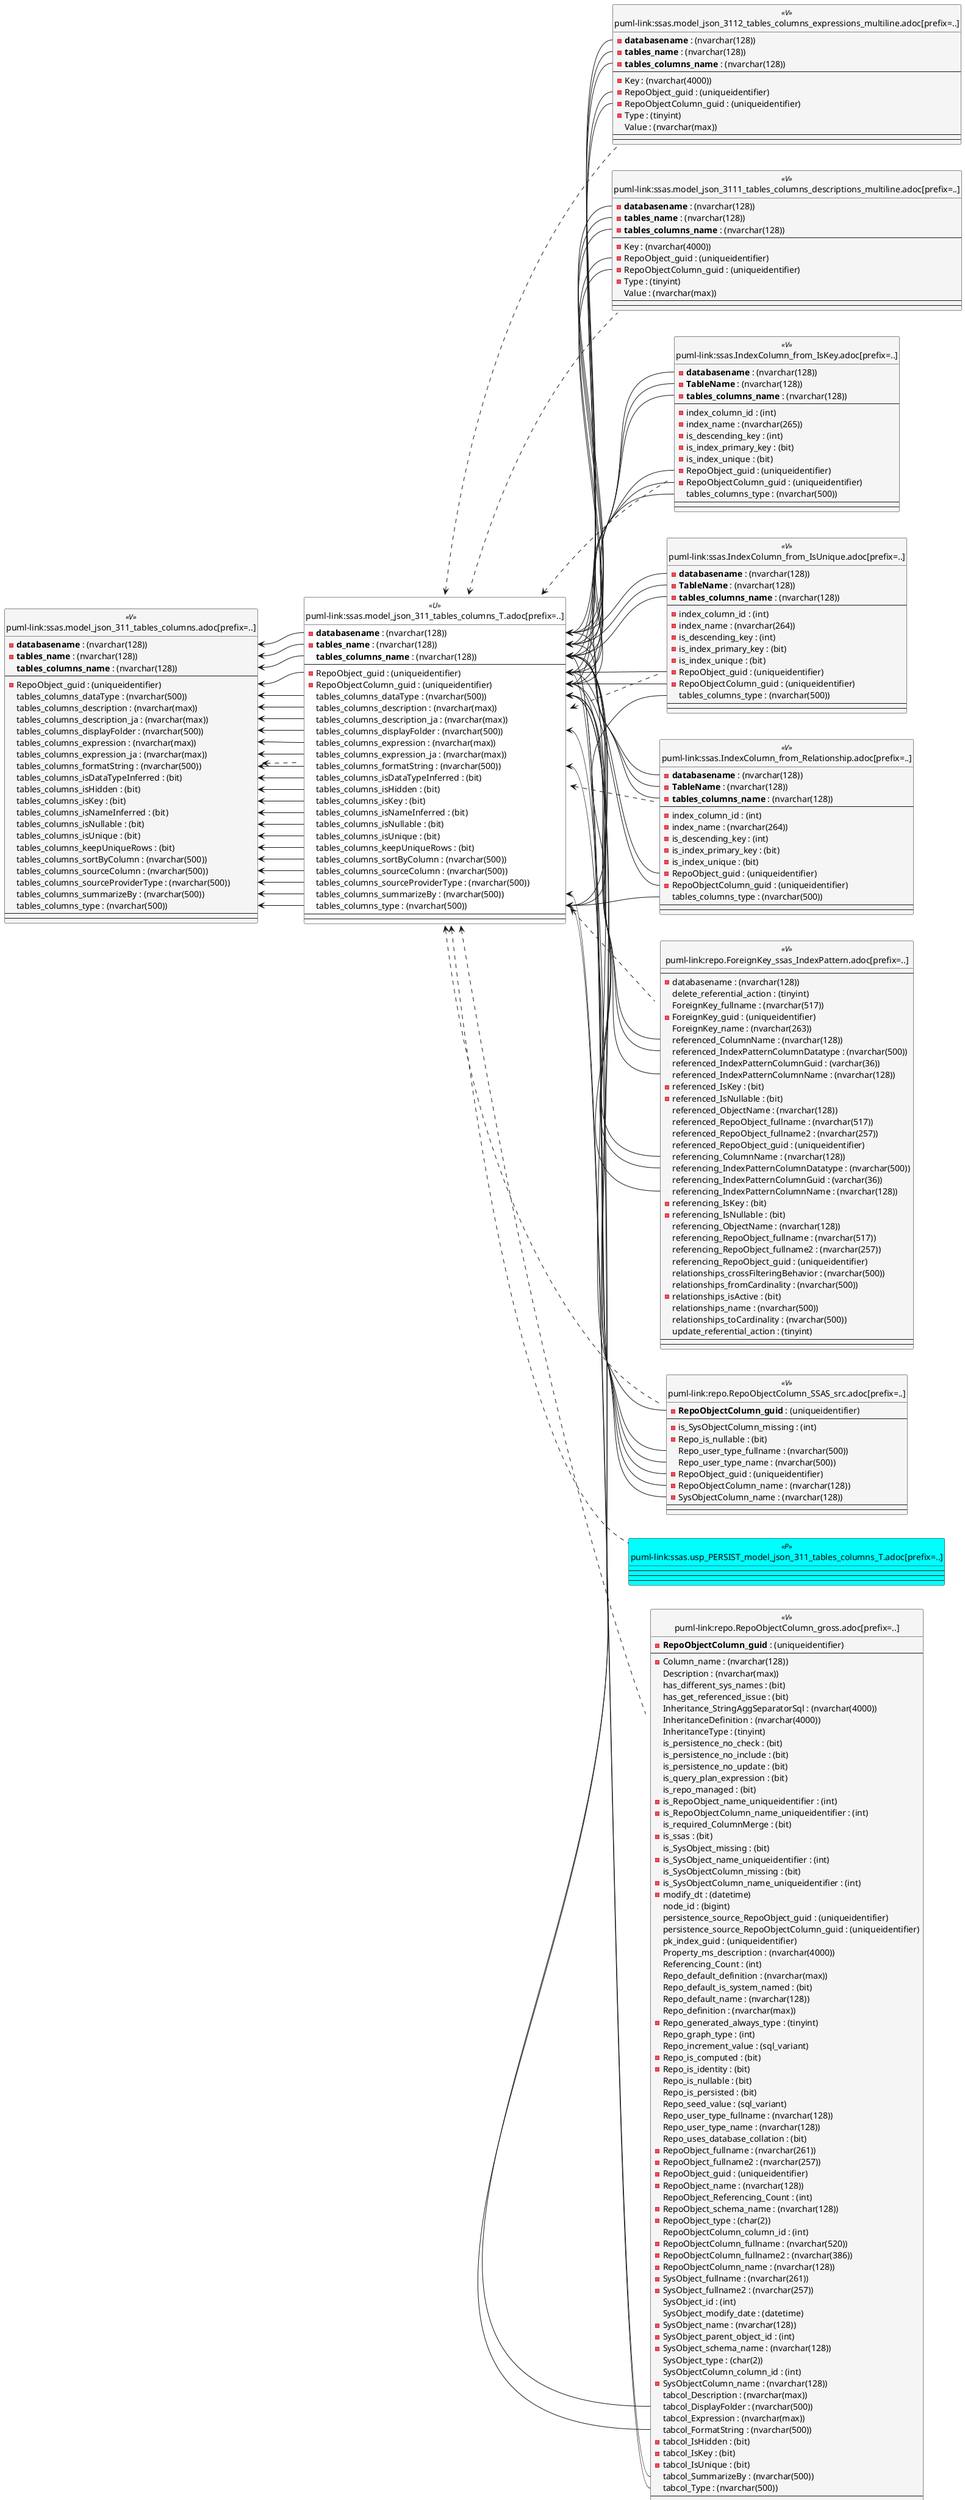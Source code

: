 @startuml
left to right direction
'top to bottom direction
hide circle
'avoide "." issues:
set namespaceSeparator none


skinparam class {
  BackgroundColor White
  BackgroundColor<<FN>> Yellow
  BackgroundColor<<FS>> Yellow
  BackgroundColor<<FT>> LightGray
  BackgroundColor<<IF>> Yellow
  BackgroundColor<<IS>> Yellow
  BackgroundColor<<P>> Aqua
  BackgroundColor<<PC>> Aqua
  BackgroundColor<<SN>> Yellow
  BackgroundColor<<SO>> SlateBlue
  BackgroundColor<<TF>> LightGray
  BackgroundColor<<TR>> Tomato
  BackgroundColor<<U>> White
  BackgroundColor<<V>> WhiteSmoke
  BackgroundColor<<X>> Aqua
}


entity "puml-link:repo.ForeignKey_ssas_IndexPattern.adoc[prefix=..]" as repo.ForeignKey_ssas_IndexPattern << V >> {
  --
  - databasename : (nvarchar(128))
  delete_referential_action : (tinyint)
  ForeignKey_fullname : (nvarchar(517))
  - ForeignKey_guid : (uniqueidentifier)
  ForeignKey_name : (nvarchar(263))
  referenced_ColumnName : (nvarchar(128))
  referenced_IndexPatternColumnDatatype : (nvarchar(500))
  referenced_IndexPatternColumnGuid : (varchar(36))
  referenced_IndexPatternColumnName : (nvarchar(128))
  - referenced_IsKey : (bit)
  - referenced_IsNullable : (bit)
  referenced_ObjectName : (nvarchar(128))
  referenced_RepoObject_fullname : (nvarchar(517))
  referenced_RepoObject_fullname2 : (nvarchar(257))
  referenced_RepoObject_guid : (uniqueidentifier)
  referencing_ColumnName : (nvarchar(128))
  referencing_IndexPatternColumnDatatype : (nvarchar(500))
  referencing_IndexPatternColumnGuid : (varchar(36))
  referencing_IndexPatternColumnName : (nvarchar(128))
  - referencing_IsKey : (bit)
  - referencing_IsNullable : (bit)
  referencing_ObjectName : (nvarchar(128))
  referencing_RepoObject_fullname : (nvarchar(517))
  referencing_RepoObject_fullname2 : (nvarchar(257))
  referencing_RepoObject_guid : (uniqueidentifier)
  relationships_crossFilteringBehavior : (nvarchar(500))
  relationships_fromCardinality : (nvarchar(500))
  - relationships_isActive : (bit)
  relationships_name : (nvarchar(500))
  relationships_toCardinality : (nvarchar(500))
  update_referential_action : (tinyint)
  --
  --
}

entity "puml-link:repo.RepoObjectColumn_gross.adoc[prefix=..]" as repo.RepoObjectColumn_gross << V >> {
  - **RepoObjectColumn_guid** : (uniqueidentifier)
  --
  - Column_name : (nvarchar(128))
  Description : (nvarchar(max))
  has_different_sys_names : (bit)
  has_get_referenced_issue : (bit)
  Inheritance_StringAggSeparatorSql : (nvarchar(4000))
  InheritanceDefinition : (nvarchar(4000))
  InheritanceType : (tinyint)
  is_persistence_no_check : (bit)
  is_persistence_no_include : (bit)
  is_persistence_no_update : (bit)
  is_query_plan_expression : (bit)
  is_repo_managed : (bit)
  - is_RepoObject_name_uniqueidentifier : (int)
  - is_RepoObjectColumn_name_uniqueidentifier : (int)
  is_required_ColumnMerge : (bit)
  - is_ssas : (bit)
  is_SysObject_missing : (bit)
  - is_SysObject_name_uniqueidentifier : (int)
  is_SysObjectColumn_missing : (bit)
  - is_SysObjectColumn_name_uniqueidentifier : (int)
  - modify_dt : (datetime)
  node_id : (bigint)
  persistence_source_RepoObject_guid : (uniqueidentifier)
  persistence_source_RepoObjectColumn_guid : (uniqueidentifier)
  pk_index_guid : (uniqueidentifier)
  Property_ms_description : (nvarchar(4000))
  Referencing_Count : (int)
  Repo_default_definition : (nvarchar(max))
  Repo_default_is_system_named : (bit)
  Repo_default_name : (nvarchar(128))
  Repo_definition : (nvarchar(max))
  - Repo_generated_always_type : (tinyint)
  Repo_graph_type : (int)
  Repo_increment_value : (sql_variant)
  - Repo_is_computed : (bit)
  - Repo_is_identity : (bit)
  Repo_is_nullable : (bit)
  Repo_is_persisted : (bit)
  Repo_seed_value : (sql_variant)
  Repo_user_type_fullname : (nvarchar(128))
  Repo_user_type_name : (nvarchar(128))
  Repo_uses_database_collation : (bit)
  - RepoObject_fullname : (nvarchar(261))
  - RepoObject_fullname2 : (nvarchar(257))
  - RepoObject_guid : (uniqueidentifier)
  - RepoObject_name : (nvarchar(128))
  RepoObject_Referencing_Count : (int)
  - RepoObject_schema_name : (nvarchar(128))
  - RepoObject_type : (char(2))
  RepoObjectColumn_column_id : (int)
  - RepoObjectColumn_fullname : (nvarchar(520))
  - RepoObjectColumn_fullname2 : (nvarchar(386))
  - RepoObjectColumn_name : (nvarchar(128))
  - SysObject_fullname : (nvarchar(261))
  - SysObject_fullname2 : (nvarchar(257))
  SysObject_id : (int)
  SysObject_modify_date : (datetime)
  - SysObject_name : (nvarchar(128))
  - SysObject_parent_object_id : (int)
  - SysObject_schema_name : (nvarchar(128))
  SysObject_type : (char(2))
  SysObjectColumn_column_id : (int)
  - SysObjectColumn_name : (nvarchar(128))
  tabcol_Description : (nvarchar(max))
  tabcol_DisplayFolder : (nvarchar(500))
  tabcol_Expression : (nvarchar(max))
  tabcol_FormatString : (nvarchar(500))
  - tabcol_IsHidden : (bit)
  - tabcol_IsKey : (bit)
  - tabcol_IsUnique : (bit)
  tabcol_SummarizeBy : (nvarchar(500))
  tabcol_Type : (nvarchar(500))
  --
  --
}

entity "puml-link:repo.RepoObjectColumn_SSAS_src.adoc[prefix=..]" as repo.RepoObjectColumn_SSAS_src << V >> {
  - **RepoObjectColumn_guid** : (uniqueidentifier)
  --
  - is_SysObjectColumn_missing : (int)
  - Repo_is_nullable : (bit)
  Repo_user_type_fullname : (nvarchar(500))
  Repo_user_type_name : (nvarchar(500))
  - RepoObject_guid : (uniqueidentifier)
  - RepoObjectColumn_name : (nvarchar(128))
  - SysObjectColumn_name : (nvarchar(128))
  --
  --
}

entity "puml-link:ssas.IndexColumn_from_IsKey.adoc[prefix=..]" as ssas.IndexColumn_from_IsKey << V >> {
  - **databasename** : (nvarchar(128))
  - **TableName** : (nvarchar(128))
  - **tables_columns_name** : (nvarchar(128))
  --
  - index_column_id : (int)
  - index_name : (nvarchar(265))
  - is_descending_key : (int)
  - is_index_primary_key : (bit)
  - is_index_unique : (bit)
  - RepoObject_guid : (uniqueidentifier)
  - RepoObjectColumn_guid : (uniqueidentifier)
  tables_columns_type : (nvarchar(500))
  --
  --
}

entity "puml-link:ssas.IndexColumn_from_IsUnique.adoc[prefix=..]" as ssas.IndexColumn_from_IsUnique << V >> {
  - **databasename** : (nvarchar(128))
  - **TableName** : (nvarchar(128))
  - **tables_columns_name** : (nvarchar(128))
  --
  - index_column_id : (int)
  - index_name : (nvarchar(264))
  - is_descending_key : (int)
  - is_index_primary_key : (bit)
  - is_index_unique : (bit)
  - RepoObject_guid : (uniqueidentifier)
  - RepoObjectColumn_guid : (uniqueidentifier)
  tables_columns_type : (nvarchar(500))
  --
  --
}

entity "puml-link:ssas.IndexColumn_from_Relationship.adoc[prefix=..]" as ssas.IndexColumn_from_Relationship << V >> {
  - **databasename** : (nvarchar(128))
  - **TableName** : (nvarchar(128))
  - **tables_columns_name** : (nvarchar(128))
  --
  - index_column_id : (int)
  - index_name : (nvarchar(264))
  - is_descending_key : (int)
  - is_index_primary_key : (bit)
  - is_index_unique : (bit)
  - RepoObject_guid : (uniqueidentifier)
  - RepoObjectColumn_guid : (uniqueidentifier)
  tables_columns_type : (nvarchar(500))
  --
  --
}

entity "puml-link:ssas.model_json_311_tables_columns.adoc[prefix=..]" as ssas.model_json_311_tables_columns << V >> {
  - **databasename** : (nvarchar(128))
  - **tables_name** : (nvarchar(128))
  **tables_columns_name** : (nvarchar(128))
  --
  - RepoObject_guid : (uniqueidentifier)
  tables_columns_dataType : (nvarchar(500))
  tables_columns_description : (nvarchar(max))
  tables_columns_description_ja : (nvarchar(max))
  tables_columns_displayFolder : (nvarchar(500))
  tables_columns_expression : (nvarchar(max))
  tables_columns_expression_ja : (nvarchar(max))
  tables_columns_formatString : (nvarchar(500))
  tables_columns_isDataTypeInferred : (bit)
  tables_columns_isHidden : (bit)
  tables_columns_isKey : (bit)
  tables_columns_isNameInferred : (bit)
  tables_columns_isNullable : (bit)
  tables_columns_isUnique : (bit)
  tables_columns_keepUniqueRows : (bit)
  tables_columns_sortByColumn : (nvarchar(500))
  tables_columns_sourceColumn : (nvarchar(500))
  tables_columns_sourceProviderType : (nvarchar(500))
  tables_columns_summarizeBy : (nvarchar(500))
  tables_columns_type : (nvarchar(500))
  --
  --
}

entity "puml-link:ssas.model_json_311_tables_columns_T.adoc[prefix=..]" as ssas.model_json_311_tables_columns_T << U >> {
  - **databasename** : (nvarchar(128))
  - **tables_name** : (nvarchar(128))
  **tables_columns_name** : (nvarchar(128))
  --
  - RepoObject_guid : (uniqueidentifier)
  - RepoObjectColumn_guid : (uniqueidentifier)
  tables_columns_dataType : (nvarchar(500))
  tables_columns_description : (nvarchar(max))
  tables_columns_description_ja : (nvarchar(max))
  tables_columns_displayFolder : (nvarchar(500))
  tables_columns_expression : (nvarchar(max))
  tables_columns_expression_ja : (nvarchar(max))
  tables_columns_formatString : (nvarchar(500))
  tables_columns_isDataTypeInferred : (bit)
  tables_columns_isHidden : (bit)
  tables_columns_isKey : (bit)
  tables_columns_isNameInferred : (bit)
  tables_columns_isNullable : (bit)
  tables_columns_isUnique : (bit)
  tables_columns_keepUniqueRows : (bit)
  tables_columns_sortByColumn : (nvarchar(500))
  tables_columns_sourceColumn : (nvarchar(500))
  tables_columns_sourceProviderType : (nvarchar(500))
  tables_columns_summarizeBy : (nvarchar(500))
  tables_columns_type : (nvarchar(500))
  --
  --
}

entity "puml-link:ssas.model_json_3111_tables_columns_descriptions_multiline.adoc[prefix=..]" as ssas.model_json_3111_tables_columns_descriptions_multiline << V >> {
  - **databasename** : (nvarchar(128))
  - **tables_name** : (nvarchar(128))
  - **tables_columns_name** : (nvarchar(128))
  --
  - Key : (nvarchar(4000))
  - RepoObject_guid : (uniqueidentifier)
  - RepoObjectColumn_guid : (uniqueidentifier)
  - Type : (tinyint)
  Value : (nvarchar(max))
  --
  --
}

entity "puml-link:ssas.model_json_3112_tables_columns_expressions_multiline.adoc[prefix=..]" as ssas.model_json_3112_tables_columns_expressions_multiline << V >> {
  - **databasename** : (nvarchar(128))
  - **tables_name** : (nvarchar(128))
  - **tables_columns_name** : (nvarchar(128))
  --
  - Key : (nvarchar(4000))
  - RepoObject_guid : (uniqueidentifier)
  - RepoObjectColumn_guid : (uniqueidentifier)
  - Type : (tinyint)
  Value : (nvarchar(max))
  --
  --
}

entity "puml-link:ssas.usp_PERSIST_model_json_311_tables_columns_T.adoc[prefix=..]" as ssas.usp_PERSIST_model_json_311_tables_columns_T << P >> {
  --
  --
  --
}

ssas.model_json_311_tables_columns <.. ssas.model_json_311_tables_columns_T
ssas.model_json_311_tables_columns_T <.. repo.ForeignKey_ssas_IndexPattern
ssas.model_json_311_tables_columns_T <.. ssas.usp_PERSIST_model_json_311_tables_columns_T
ssas.model_json_311_tables_columns_T <.. ssas.IndexColumn_from_IsKey
ssas.model_json_311_tables_columns_T <.. ssas.model_json_3111_tables_columns_descriptions_multiline
ssas.model_json_311_tables_columns_T <.. ssas.IndexColumn_from_Relationship
ssas.model_json_311_tables_columns_T <.. ssas.IndexColumn_from_IsUnique
ssas.model_json_311_tables_columns_T <.. repo.RepoObjectColumn_SSAS_src
ssas.model_json_311_tables_columns_T <.. repo.RepoObjectColumn_gross
ssas.model_json_311_tables_columns_T <.. ssas.model_json_3112_tables_columns_expressions_multiline
ssas.model_json_311_tables_columns::databasename <-- ssas.model_json_311_tables_columns_T::databasename
ssas.model_json_311_tables_columns::RepoObject_guid <-- ssas.model_json_311_tables_columns_T::RepoObject_guid
ssas.model_json_311_tables_columns::tables_columns_dataType <-- ssas.model_json_311_tables_columns_T::tables_columns_dataType
ssas.model_json_311_tables_columns::tables_columns_description <-- ssas.model_json_311_tables_columns_T::tables_columns_description
ssas.model_json_311_tables_columns::tables_columns_description_ja <-- ssas.model_json_311_tables_columns_T::tables_columns_description_ja
ssas.model_json_311_tables_columns::tables_columns_displayFolder <-- ssas.model_json_311_tables_columns_T::tables_columns_displayFolder
ssas.model_json_311_tables_columns::tables_columns_expression <-- ssas.model_json_311_tables_columns_T::tables_columns_expression
ssas.model_json_311_tables_columns::tables_columns_expression_ja <-- ssas.model_json_311_tables_columns_T::tables_columns_expression_ja
ssas.model_json_311_tables_columns::tables_columns_formatString <-- ssas.model_json_311_tables_columns_T::tables_columns_formatString
ssas.model_json_311_tables_columns::tables_columns_isDataTypeInferred <-- ssas.model_json_311_tables_columns_T::tables_columns_isDataTypeInferred
ssas.model_json_311_tables_columns::tables_columns_isHidden <-- ssas.model_json_311_tables_columns_T::tables_columns_isHidden
ssas.model_json_311_tables_columns::tables_columns_isKey <-- ssas.model_json_311_tables_columns_T::tables_columns_isKey
ssas.model_json_311_tables_columns::tables_columns_isNameInferred <-- ssas.model_json_311_tables_columns_T::tables_columns_isNameInferred
ssas.model_json_311_tables_columns::tables_columns_isNullable <-- ssas.model_json_311_tables_columns_T::tables_columns_isNullable
ssas.model_json_311_tables_columns::tables_columns_isUnique <-- ssas.model_json_311_tables_columns_T::tables_columns_isUnique
ssas.model_json_311_tables_columns::tables_columns_keepUniqueRows <-- ssas.model_json_311_tables_columns_T::tables_columns_keepUniqueRows
ssas.model_json_311_tables_columns::tables_columns_name <-- ssas.model_json_311_tables_columns_T::tables_columns_name
ssas.model_json_311_tables_columns::tables_columns_sortByColumn <-- ssas.model_json_311_tables_columns_T::tables_columns_sortByColumn
ssas.model_json_311_tables_columns::tables_columns_sourceColumn <-- ssas.model_json_311_tables_columns_T::tables_columns_sourceColumn
ssas.model_json_311_tables_columns::tables_columns_sourceProviderType <-- ssas.model_json_311_tables_columns_T::tables_columns_sourceProviderType
ssas.model_json_311_tables_columns::tables_columns_summarizeBy <-- ssas.model_json_311_tables_columns_T::tables_columns_summarizeBy
ssas.model_json_311_tables_columns::tables_columns_type <-- ssas.model_json_311_tables_columns_T::tables_columns_type
ssas.model_json_311_tables_columns::tables_name <-- ssas.model_json_311_tables_columns_T::tables_name
ssas.model_json_311_tables_columns_T::databasename <-- ssas.IndexColumn_from_IsUnique::databasename
ssas.model_json_311_tables_columns_T::databasename <-- ssas.IndexColumn_from_Relationship::databasename
ssas.model_json_311_tables_columns_T::databasename <-- ssas.IndexColumn_from_IsKey::databasename
ssas.model_json_311_tables_columns_T::databasename <-- ssas.model_json_3111_tables_columns_descriptions_multiline::databasename
ssas.model_json_311_tables_columns_T::databasename <-- ssas.model_json_3112_tables_columns_expressions_multiline::databasename
ssas.model_json_311_tables_columns_T::RepoObject_guid <-- repo.RepoObjectColumn_SSAS_src::RepoObject_guid
ssas.model_json_311_tables_columns_T::RepoObject_guid <-- ssas.IndexColumn_from_IsUnique::RepoObject_guid
ssas.model_json_311_tables_columns_T::RepoObject_guid <-- ssas.IndexColumn_from_Relationship::RepoObject_guid
ssas.model_json_311_tables_columns_T::RepoObject_guid <-- ssas.IndexColumn_from_IsKey::RepoObject_guid
ssas.model_json_311_tables_columns_T::RepoObject_guid <-- ssas.model_json_3111_tables_columns_descriptions_multiline::RepoObject_guid
ssas.model_json_311_tables_columns_T::RepoObject_guid <-- ssas.model_json_3112_tables_columns_expressions_multiline::RepoObject_guid
ssas.model_json_311_tables_columns_T::RepoObjectColumn_guid <-- repo.RepoObjectColumn_SSAS_src::RepoObjectColumn_guid
ssas.model_json_311_tables_columns_T::RepoObjectColumn_guid <-- ssas.IndexColumn_from_IsUnique::RepoObjectColumn_guid
ssas.model_json_311_tables_columns_T::RepoObjectColumn_guid <-- ssas.IndexColumn_from_Relationship::RepoObjectColumn_guid
ssas.model_json_311_tables_columns_T::RepoObjectColumn_guid <-- ssas.IndexColumn_from_IsKey::RepoObjectColumn_guid
ssas.model_json_311_tables_columns_T::RepoObjectColumn_guid <-- ssas.model_json_3111_tables_columns_descriptions_multiline::RepoObjectColumn_guid
ssas.model_json_311_tables_columns_T::RepoObjectColumn_guid <-- ssas.model_json_3112_tables_columns_expressions_multiline::RepoObjectColumn_guid
ssas.model_json_311_tables_columns_T::tables_columns_dataType <-- repo.RepoObjectColumn_SSAS_src::Repo_user_type_name
ssas.model_json_311_tables_columns_T::tables_columns_dataType <-- repo.RepoObjectColumn_SSAS_src::Repo_user_type_fullname
ssas.model_json_311_tables_columns_T::tables_columns_dataType <-- repo.ForeignKey_ssas_IndexPattern::referenced_IndexPatternColumnDatatype
ssas.model_json_311_tables_columns_T::tables_columns_dataType <-- repo.ForeignKey_ssas_IndexPattern::referencing_IndexPatternColumnDatatype
ssas.model_json_311_tables_columns_T::tables_columns_displayFolder <-- repo.RepoObjectColumn_gross::tabcol_DisplayFolder
ssas.model_json_311_tables_columns_T::tables_columns_formatString <-- repo.RepoObjectColumn_gross::tabcol_FormatString
ssas.model_json_311_tables_columns_T::tables_columns_name <-- repo.RepoObjectColumn_SSAS_src::RepoObjectColumn_name
ssas.model_json_311_tables_columns_T::tables_columns_name <-- repo.RepoObjectColumn_SSAS_src::SysObjectColumn_name
ssas.model_json_311_tables_columns_T::tables_columns_name <-- repo.ForeignKey_ssas_IndexPattern::referenced_IndexPatternColumnName
ssas.model_json_311_tables_columns_T::tables_columns_name <-- repo.ForeignKey_ssas_IndexPattern::referencing_IndexPatternColumnName
ssas.model_json_311_tables_columns_T::tables_columns_name <-- repo.ForeignKey_ssas_IndexPattern::referenced_ColumnName
ssas.model_json_311_tables_columns_T::tables_columns_name <-- repo.ForeignKey_ssas_IndexPattern::referencing_ColumnName
ssas.model_json_311_tables_columns_T::tables_columns_name <-- ssas.IndexColumn_from_IsUnique::tables_columns_name
ssas.model_json_311_tables_columns_T::tables_columns_name <-- ssas.IndexColumn_from_Relationship::tables_columns_name
ssas.model_json_311_tables_columns_T::tables_columns_name <-- ssas.IndexColumn_from_IsKey::tables_columns_name
ssas.model_json_311_tables_columns_T::tables_columns_name <-- ssas.model_json_3111_tables_columns_descriptions_multiline::tables_columns_name
ssas.model_json_311_tables_columns_T::tables_columns_name <-- ssas.model_json_3112_tables_columns_expressions_multiline::tables_columns_name
ssas.model_json_311_tables_columns_T::tables_columns_summarizeBy <-- repo.RepoObjectColumn_gross::tabcol_SummarizeBy
ssas.model_json_311_tables_columns_T::tables_columns_type <-- ssas.IndexColumn_from_IsUnique::tables_columns_type
ssas.model_json_311_tables_columns_T::tables_columns_type <-- ssas.IndexColumn_from_Relationship::tables_columns_type
ssas.model_json_311_tables_columns_T::tables_columns_type <-- ssas.IndexColumn_from_IsKey::tables_columns_type
ssas.model_json_311_tables_columns_T::tables_columns_type <-- repo.RepoObjectColumn_gross::tabcol_Type
ssas.model_json_311_tables_columns_T::tables_name <-- ssas.IndexColumn_from_IsUnique::TableName
ssas.model_json_311_tables_columns_T::tables_name <-- ssas.IndexColumn_from_Relationship::TableName
ssas.model_json_311_tables_columns_T::tables_name <-- ssas.IndexColumn_from_IsKey::TableName
ssas.model_json_311_tables_columns_T::tables_name <-- ssas.model_json_3111_tables_columns_descriptions_multiline::tables_name
ssas.model_json_311_tables_columns_T::tables_name <-- ssas.model_json_3112_tables_columns_expressions_multiline::tables_name
footer
to view a reduced diagram in original size and to be able to click on the links:
open the diagram in a new tab via the Context menu.
end footer

@enduml

